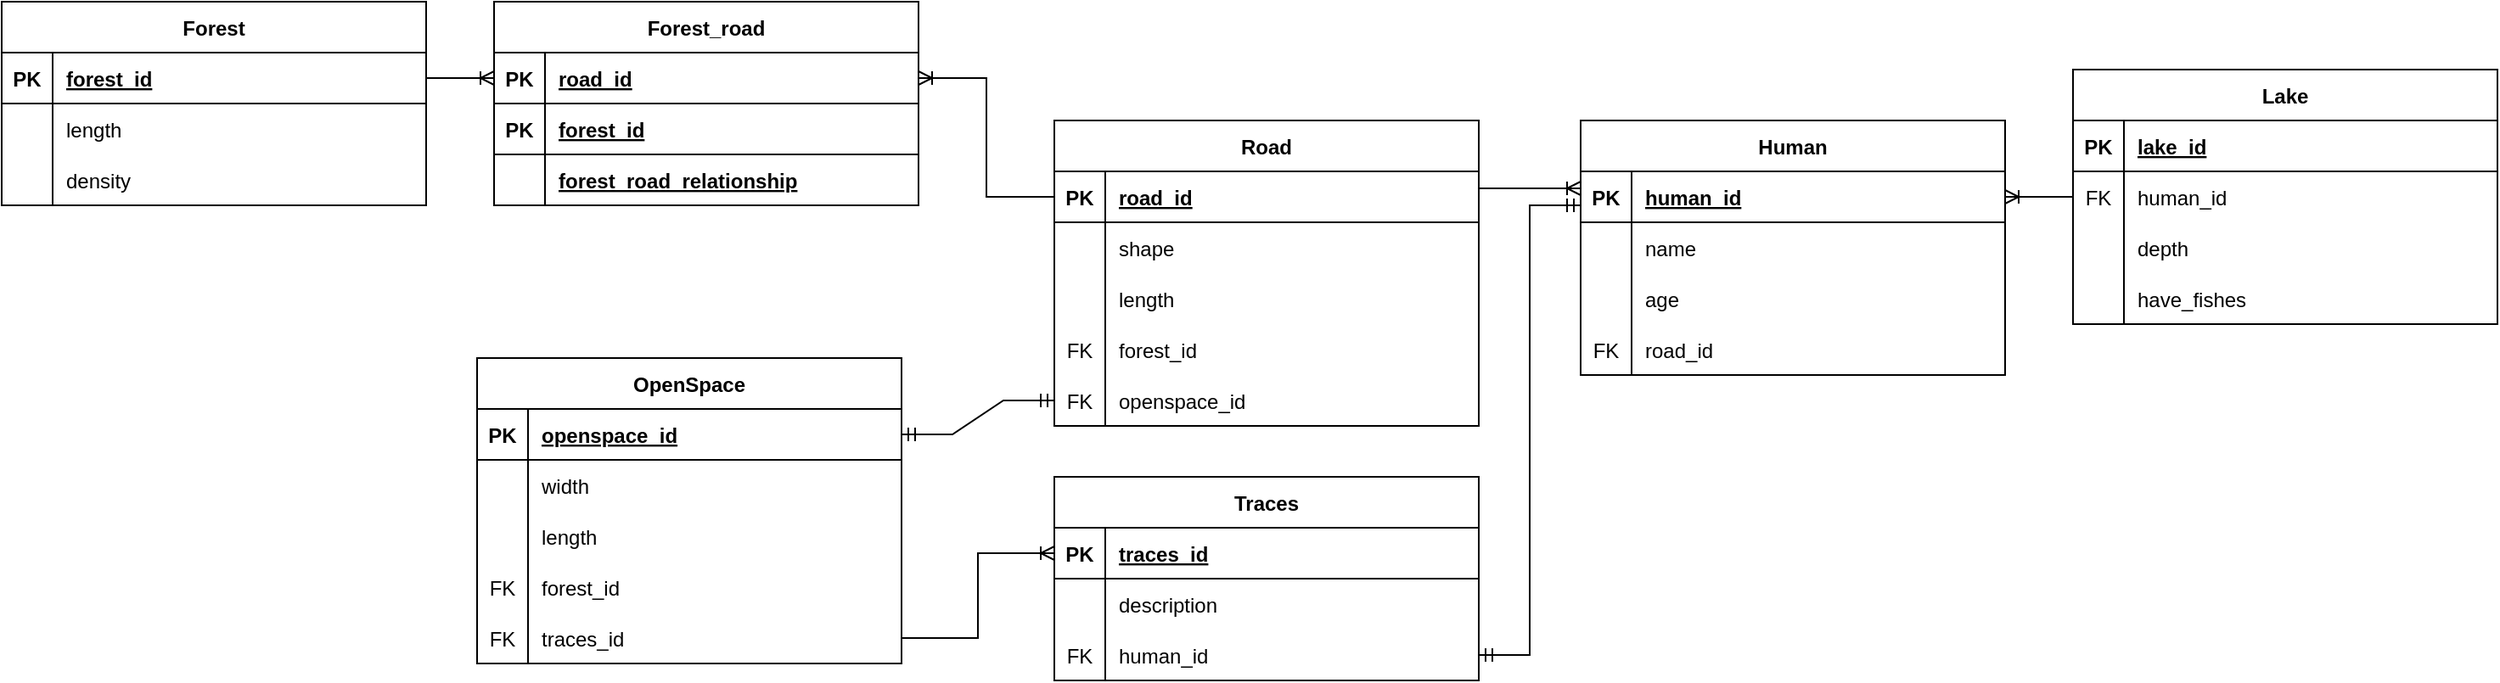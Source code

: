 <mxfile version="26.0.16">
  <diagram id="R2lEEEUBdFMjLlhIrx00" name="Page-1">
    <mxGraphModel dx="1805" dy="594" grid="1" gridSize="10" guides="1" tooltips="1" connect="1" arrows="1" fold="1" page="1" pageScale="1" pageWidth="850" pageHeight="1100" math="0" shadow="0" extFonts="Permanent Marker^https://fonts.googleapis.com/css?family=Permanent+Marker">
      <root>
        <mxCell id="0" />
        <mxCell id="1" parent="0" />
        <mxCell id="C-vyLk0tnHw3VtMMgP7b-2" value="Human" style="shape=table;startSize=30;container=1;collapsible=1;childLayout=tableLayout;fixedRows=1;rowLines=0;fontStyle=1;align=center;resizeLast=1;" parent="1" vertex="1">
          <mxGeometry x="320" y="150" width="250" height="150" as="geometry">
            <mxRectangle x="440" y="100" width="80" height="30" as="alternateBounds" />
          </mxGeometry>
        </mxCell>
        <mxCell id="C-vyLk0tnHw3VtMMgP7b-3" value="" style="shape=partialRectangle;collapsible=0;dropTarget=0;pointerEvents=0;fillColor=none;points=[[0,0.5],[1,0.5]];portConstraint=eastwest;top=0;left=0;right=0;bottom=1;" parent="C-vyLk0tnHw3VtMMgP7b-2" vertex="1">
          <mxGeometry y="30" width="250" height="30" as="geometry" />
        </mxCell>
        <mxCell id="C-vyLk0tnHw3VtMMgP7b-4" value="PK" style="shape=partialRectangle;overflow=hidden;connectable=0;fillColor=none;top=0;left=0;bottom=0;right=0;fontStyle=1;" parent="C-vyLk0tnHw3VtMMgP7b-3" vertex="1">
          <mxGeometry width="30" height="30" as="geometry">
            <mxRectangle width="30" height="30" as="alternateBounds" />
          </mxGeometry>
        </mxCell>
        <mxCell id="C-vyLk0tnHw3VtMMgP7b-5" value="human_id" style="shape=partialRectangle;overflow=hidden;connectable=0;fillColor=none;top=0;left=0;bottom=0;right=0;align=left;spacingLeft=6;fontStyle=5;" parent="C-vyLk0tnHw3VtMMgP7b-3" vertex="1">
          <mxGeometry x="30" width="220" height="30" as="geometry">
            <mxRectangle width="220" height="30" as="alternateBounds" />
          </mxGeometry>
        </mxCell>
        <mxCell id="C-vyLk0tnHw3VtMMgP7b-6" value="" style="shape=partialRectangle;collapsible=0;dropTarget=0;pointerEvents=0;fillColor=none;points=[[0,0.5],[1,0.5]];portConstraint=eastwest;top=0;left=0;right=0;bottom=0;" parent="C-vyLk0tnHw3VtMMgP7b-2" vertex="1">
          <mxGeometry y="60" width="250" height="30" as="geometry" />
        </mxCell>
        <mxCell id="C-vyLk0tnHw3VtMMgP7b-7" value="" style="shape=partialRectangle;overflow=hidden;connectable=0;fillColor=none;top=0;left=0;bottom=0;right=0;" parent="C-vyLk0tnHw3VtMMgP7b-6" vertex="1">
          <mxGeometry width="30" height="30" as="geometry">
            <mxRectangle width="30" height="30" as="alternateBounds" />
          </mxGeometry>
        </mxCell>
        <mxCell id="C-vyLk0tnHw3VtMMgP7b-8" value="name" style="shape=partialRectangle;overflow=hidden;connectable=0;fillColor=none;top=0;left=0;bottom=0;right=0;align=left;spacingLeft=6;" parent="C-vyLk0tnHw3VtMMgP7b-6" vertex="1">
          <mxGeometry x="30" width="220" height="30" as="geometry">
            <mxRectangle width="220" height="30" as="alternateBounds" />
          </mxGeometry>
        </mxCell>
        <mxCell id="wgw3XEHRghm4xIAMHlVg-36" style="shape=partialRectangle;collapsible=0;dropTarget=0;pointerEvents=0;fillColor=none;points=[[0,0.5],[1,0.5]];portConstraint=eastwest;top=0;left=0;right=0;bottom=0;" vertex="1" parent="C-vyLk0tnHw3VtMMgP7b-2">
          <mxGeometry y="90" width="250" height="30" as="geometry" />
        </mxCell>
        <mxCell id="wgw3XEHRghm4xIAMHlVg-37" style="shape=partialRectangle;overflow=hidden;connectable=0;fillColor=none;top=0;left=0;bottom=0;right=0;" vertex="1" parent="wgw3XEHRghm4xIAMHlVg-36">
          <mxGeometry width="30" height="30" as="geometry">
            <mxRectangle width="30" height="30" as="alternateBounds" />
          </mxGeometry>
        </mxCell>
        <mxCell id="wgw3XEHRghm4xIAMHlVg-38" value="age" style="shape=partialRectangle;overflow=hidden;connectable=0;fillColor=none;top=0;left=0;bottom=0;right=0;align=left;spacingLeft=6;" vertex="1" parent="wgw3XEHRghm4xIAMHlVg-36">
          <mxGeometry x="30" width="220" height="30" as="geometry">
            <mxRectangle width="220" height="30" as="alternateBounds" />
          </mxGeometry>
        </mxCell>
        <mxCell id="jNZUZOaZh4PWZX3qbVoP-4" style="shape=partialRectangle;collapsible=0;dropTarget=0;pointerEvents=0;fillColor=none;points=[[0,0.5],[1,0.5]];portConstraint=eastwest;top=0;left=0;right=0;bottom=0;" parent="C-vyLk0tnHw3VtMMgP7b-2" vertex="1">
          <mxGeometry y="120" width="250" height="30" as="geometry" />
        </mxCell>
        <mxCell id="jNZUZOaZh4PWZX3qbVoP-5" value="FK" style="shape=partialRectangle;overflow=hidden;connectable=0;fillColor=none;top=0;left=0;bottom=0;right=0;" parent="jNZUZOaZh4PWZX3qbVoP-4" vertex="1">
          <mxGeometry width="30" height="30" as="geometry">
            <mxRectangle width="30" height="30" as="alternateBounds" />
          </mxGeometry>
        </mxCell>
        <mxCell id="jNZUZOaZh4PWZX3qbVoP-6" value="road_id" style="shape=partialRectangle;overflow=hidden;connectable=0;fillColor=none;top=0;left=0;bottom=0;right=0;align=left;spacingLeft=6;" parent="jNZUZOaZh4PWZX3qbVoP-4" vertex="1">
          <mxGeometry x="30" width="220" height="30" as="geometry">
            <mxRectangle width="220" height="30" as="alternateBounds" />
          </mxGeometry>
        </mxCell>
        <mxCell id="jNZUZOaZh4PWZX3qbVoP-7" value="Forest" style="shape=table;startSize=30;container=1;collapsible=1;childLayout=tableLayout;fixedRows=1;rowLines=0;fontStyle=1;align=center;resizeLast=1;" parent="1" vertex="1">
          <mxGeometry x="-610" y="80" width="250" height="120" as="geometry">
            <mxRectangle x="440" y="100" width="80" height="30" as="alternateBounds" />
          </mxGeometry>
        </mxCell>
        <mxCell id="jNZUZOaZh4PWZX3qbVoP-8" value="" style="shape=partialRectangle;collapsible=0;dropTarget=0;pointerEvents=0;fillColor=none;points=[[0,0.5],[1,0.5]];portConstraint=eastwest;top=0;left=0;right=0;bottom=1;" parent="jNZUZOaZh4PWZX3qbVoP-7" vertex="1">
          <mxGeometry y="30" width="250" height="30" as="geometry" />
        </mxCell>
        <mxCell id="jNZUZOaZh4PWZX3qbVoP-9" value="PK" style="shape=partialRectangle;overflow=hidden;connectable=0;fillColor=none;top=0;left=0;bottom=0;right=0;fontStyle=1;" parent="jNZUZOaZh4PWZX3qbVoP-8" vertex="1">
          <mxGeometry width="30" height="30" as="geometry">
            <mxRectangle width="30" height="30" as="alternateBounds" />
          </mxGeometry>
        </mxCell>
        <mxCell id="jNZUZOaZh4PWZX3qbVoP-10" value="forest_id" style="shape=partialRectangle;overflow=hidden;connectable=0;fillColor=none;top=0;left=0;bottom=0;right=0;align=left;spacingLeft=6;fontStyle=5;" parent="jNZUZOaZh4PWZX3qbVoP-8" vertex="1">
          <mxGeometry x="30" width="220" height="30" as="geometry">
            <mxRectangle width="220" height="30" as="alternateBounds" />
          </mxGeometry>
        </mxCell>
        <mxCell id="jNZUZOaZh4PWZX3qbVoP-11" value="" style="shape=partialRectangle;collapsible=0;dropTarget=0;pointerEvents=0;fillColor=none;points=[[0,0.5],[1,0.5]];portConstraint=eastwest;top=0;left=0;right=0;bottom=0;" parent="jNZUZOaZh4PWZX3qbVoP-7" vertex="1">
          <mxGeometry y="60" width="250" height="30" as="geometry" />
        </mxCell>
        <mxCell id="jNZUZOaZh4PWZX3qbVoP-12" value="" style="shape=partialRectangle;overflow=hidden;connectable=0;fillColor=none;top=0;left=0;bottom=0;right=0;" parent="jNZUZOaZh4PWZX3qbVoP-11" vertex="1">
          <mxGeometry width="30" height="30" as="geometry">
            <mxRectangle width="30" height="30" as="alternateBounds" />
          </mxGeometry>
        </mxCell>
        <mxCell id="jNZUZOaZh4PWZX3qbVoP-13" value="length" style="shape=partialRectangle;overflow=hidden;connectable=0;fillColor=none;top=0;left=0;bottom=0;right=0;align=left;spacingLeft=6;" parent="jNZUZOaZh4PWZX3qbVoP-11" vertex="1">
          <mxGeometry x="30" width="220" height="30" as="geometry">
            <mxRectangle width="220" height="30" as="alternateBounds" />
          </mxGeometry>
        </mxCell>
        <mxCell id="jNZUZOaZh4PWZX3qbVoP-14" value="" style="shape=partialRectangle;collapsible=0;dropTarget=0;pointerEvents=0;fillColor=none;points=[[0,0.5],[1,0.5]];portConstraint=eastwest;top=0;left=0;right=0;bottom=0;" parent="jNZUZOaZh4PWZX3qbVoP-7" vertex="1">
          <mxGeometry y="90" width="250" height="30" as="geometry" />
        </mxCell>
        <mxCell id="jNZUZOaZh4PWZX3qbVoP-15" value="" style="shape=partialRectangle;overflow=hidden;connectable=0;fillColor=none;top=0;left=0;bottom=0;right=0;" parent="jNZUZOaZh4PWZX3qbVoP-14" vertex="1">
          <mxGeometry width="30" height="30" as="geometry">
            <mxRectangle width="30" height="30" as="alternateBounds" />
          </mxGeometry>
        </mxCell>
        <mxCell id="jNZUZOaZh4PWZX3qbVoP-16" value="density" style="shape=partialRectangle;overflow=hidden;connectable=0;fillColor=none;top=0;left=0;bottom=0;right=0;align=left;spacingLeft=6;" parent="jNZUZOaZh4PWZX3qbVoP-14" vertex="1">
          <mxGeometry x="30" width="220" height="30" as="geometry">
            <mxRectangle width="220" height="30" as="alternateBounds" />
          </mxGeometry>
        </mxCell>
        <mxCell id="jNZUZOaZh4PWZX3qbVoP-20" value="Lake" style="shape=table;startSize=30;container=1;collapsible=1;childLayout=tableLayout;fixedRows=1;rowLines=0;fontStyle=1;align=center;resizeLast=1;" parent="1" vertex="1">
          <mxGeometry x="610" y="120" width="250" height="150" as="geometry">
            <mxRectangle x="440" y="100" width="80" height="30" as="alternateBounds" />
          </mxGeometry>
        </mxCell>
        <mxCell id="jNZUZOaZh4PWZX3qbVoP-21" value="" style="shape=partialRectangle;collapsible=0;dropTarget=0;pointerEvents=0;fillColor=none;points=[[0,0.5],[1,0.5]];portConstraint=eastwest;top=0;left=0;right=0;bottom=1;" parent="jNZUZOaZh4PWZX3qbVoP-20" vertex="1">
          <mxGeometry y="30" width="250" height="30" as="geometry" />
        </mxCell>
        <mxCell id="jNZUZOaZh4PWZX3qbVoP-22" value="PK" style="shape=partialRectangle;overflow=hidden;connectable=0;fillColor=none;top=0;left=0;bottom=0;right=0;fontStyle=1;" parent="jNZUZOaZh4PWZX3qbVoP-21" vertex="1">
          <mxGeometry width="30" height="30" as="geometry">
            <mxRectangle width="30" height="30" as="alternateBounds" />
          </mxGeometry>
        </mxCell>
        <mxCell id="jNZUZOaZh4PWZX3qbVoP-23" value="lake_id" style="shape=partialRectangle;overflow=hidden;connectable=0;fillColor=none;top=0;left=0;bottom=0;right=0;align=left;spacingLeft=6;fontStyle=5;" parent="jNZUZOaZh4PWZX3qbVoP-21" vertex="1">
          <mxGeometry x="30" width="220" height="30" as="geometry">
            <mxRectangle width="220" height="30" as="alternateBounds" />
          </mxGeometry>
        </mxCell>
        <mxCell id="jNZUZOaZh4PWZX3qbVoP-27" value="" style="shape=partialRectangle;collapsible=0;dropTarget=0;pointerEvents=0;fillColor=none;points=[[0,0.5],[1,0.5]];portConstraint=eastwest;top=0;left=0;right=0;bottom=0;" parent="jNZUZOaZh4PWZX3qbVoP-20" vertex="1">
          <mxGeometry y="60" width="250" height="30" as="geometry" />
        </mxCell>
        <mxCell id="jNZUZOaZh4PWZX3qbVoP-28" value="FK" style="shape=partialRectangle;overflow=hidden;connectable=0;fillColor=none;top=0;left=0;bottom=0;right=0;" parent="jNZUZOaZh4PWZX3qbVoP-27" vertex="1">
          <mxGeometry width="30" height="30" as="geometry">
            <mxRectangle width="30" height="30" as="alternateBounds" />
          </mxGeometry>
        </mxCell>
        <mxCell id="jNZUZOaZh4PWZX3qbVoP-29" value="human_id" style="shape=partialRectangle;overflow=hidden;connectable=0;fillColor=none;top=0;left=0;bottom=0;right=0;align=left;spacingLeft=6;" parent="jNZUZOaZh4PWZX3qbVoP-27" vertex="1">
          <mxGeometry x="30" width="220" height="30" as="geometry">
            <mxRectangle width="220" height="30" as="alternateBounds" />
          </mxGeometry>
        </mxCell>
        <mxCell id="wgw3XEHRghm4xIAMHlVg-24" style="shape=partialRectangle;collapsible=0;dropTarget=0;pointerEvents=0;fillColor=none;points=[[0,0.5],[1,0.5]];portConstraint=eastwest;top=0;left=0;right=0;bottom=0;" vertex="1" parent="jNZUZOaZh4PWZX3qbVoP-20">
          <mxGeometry y="90" width="250" height="30" as="geometry" />
        </mxCell>
        <mxCell id="wgw3XEHRghm4xIAMHlVg-25" style="shape=partialRectangle;overflow=hidden;connectable=0;fillColor=none;top=0;left=0;bottom=0;right=0;" vertex="1" parent="wgw3XEHRghm4xIAMHlVg-24">
          <mxGeometry width="30" height="30" as="geometry">
            <mxRectangle width="30" height="30" as="alternateBounds" />
          </mxGeometry>
        </mxCell>
        <mxCell id="wgw3XEHRghm4xIAMHlVg-26" value="depth" style="shape=partialRectangle;overflow=hidden;connectable=0;fillColor=none;top=0;left=0;bottom=0;right=0;align=left;spacingLeft=6;" vertex="1" parent="wgw3XEHRghm4xIAMHlVg-24">
          <mxGeometry x="30" width="220" height="30" as="geometry">
            <mxRectangle width="220" height="30" as="alternateBounds" />
          </mxGeometry>
        </mxCell>
        <mxCell id="wgw3XEHRghm4xIAMHlVg-33" style="shape=partialRectangle;collapsible=0;dropTarget=0;pointerEvents=0;fillColor=none;points=[[0,0.5],[1,0.5]];portConstraint=eastwest;top=0;left=0;right=0;bottom=0;" vertex="1" parent="jNZUZOaZh4PWZX3qbVoP-20">
          <mxGeometry y="120" width="250" height="30" as="geometry" />
        </mxCell>
        <mxCell id="wgw3XEHRghm4xIAMHlVg-34" style="shape=partialRectangle;overflow=hidden;connectable=0;fillColor=none;top=0;left=0;bottom=0;right=0;" vertex="1" parent="wgw3XEHRghm4xIAMHlVg-33">
          <mxGeometry width="30" height="30" as="geometry">
            <mxRectangle width="30" height="30" as="alternateBounds" />
          </mxGeometry>
        </mxCell>
        <mxCell id="wgw3XEHRghm4xIAMHlVg-35" value="have_fishes" style="shape=partialRectangle;overflow=hidden;connectable=0;fillColor=none;top=0;left=0;bottom=0;right=0;align=left;spacingLeft=6;" vertex="1" parent="wgw3XEHRghm4xIAMHlVg-33">
          <mxGeometry x="30" width="220" height="30" as="geometry">
            <mxRectangle width="220" height="30" as="alternateBounds" />
          </mxGeometry>
        </mxCell>
        <mxCell id="jNZUZOaZh4PWZX3qbVoP-30" value="Road" style="shape=table;startSize=30;container=1;collapsible=1;childLayout=tableLayout;fixedRows=1;rowLines=0;fontStyle=1;align=center;resizeLast=1;" parent="1" vertex="1">
          <mxGeometry x="10" y="150" width="250" height="180" as="geometry">
            <mxRectangle x="440" y="100" width="80" height="30" as="alternateBounds" />
          </mxGeometry>
        </mxCell>
        <mxCell id="jNZUZOaZh4PWZX3qbVoP-31" value="" style="shape=partialRectangle;collapsible=0;dropTarget=0;pointerEvents=0;fillColor=none;points=[[0,0.5],[1,0.5]];portConstraint=eastwest;top=0;left=0;right=0;bottom=1;" parent="jNZUZOaZh4PWZX3qbVoP-30" vertex="1">
          <mxGeometry y="30" width="250" height="30" as="geometry" />
        </mxCell>
        <mxCell id="jNZUZOaZh4PWZX3qbVoP-32" value="PK" style="shape=partialRectangle;overflow=hidden;connectable=0;fillColor=none;top=0;left=0;bottom=0;right=0;fontStyle=1;" parent="jNZUZOaZh4PWZX3qbVoP-31" vertex="1">
          <mxGeometry width="30" height="30" as="geometry">
            <mxRectangle width="30" height="30" as="alternateBounds" />
          </mxGeometry>
        </mxCell>
        <mxCell id="jNZUZOaZh4PWZX3qbVoP-33" value="road_id" style="shape=partialRectangle;overflow=hidden;connectable=0;fillColor=none;top=0;left=0;bottom=0;right=0;align=left;spacingLeft=6;fontStyle=5;" parent="jNZUZOaZh4PWZX3qbVoP-31" vertex="1">
          <mxGeometry x="30" width="220" height="30" as="geometry">
            <mxRectangle width="220" height="30" as="alternateBounds" />
          </mxGeometry>
        </mxCell>
        <mxCell id="jNZUZOaZh4PWZX3qbVoP-34" value="" style="shape=partialRectangle;collapsible=0;dropTarget=0;pointerEvents=0;fillColor=none;points=[[0,0.5],[1,0.5]];portConstraint=eastwest;top=0;left=0;right=0;bottom=0;" parent="jNZUZOaZh4PWZX3qbVoP-30" vertex="1">
          <mxGeometry y="60" width="250" height="30" as="geometry" />
        </mxCell>
        <mxCell id="jNZUZOaZh4PWZX3qbVoP-35" value="" style="shape=partialRectangle;overflow=hidden;connectable=0;fillColor=none;top=0;left=0;bottom=0;right=0;" parent="jNZUZOaZh4PWZX3qbVoP-34" vertex="1">
          <mxGeometry width="30" height="30" as="geometry">
            <mxRectangle width="30" height="30" as="alternateBounds" />
          </mxGeometry>
        </mxCell>
        <mxCell id="jNZUZOaZh4PWZX3qbVoP-36" value="shape" style="shape=partialRectangle;overflow=hidden;connectable=0;fillColor=none;top=0;left=0;bottom=0;right=0;align=left;spacingLeft=6;" parent="jNZUZOaZh4PWZX3qbVoP-34" vertex="1">
          <mxGeometry x="30" width="220" height="30" as="geometry">
            <mxRectangle width="220" height="30" as="alternateBounds" />
          </mxGeometry>
        </mxCell>
        <mxCell id="jNZUZOaZh4PWZX3qbVoP-37" value="" style="shape=partialRectangle;collapsible=0;dropTarget=0;pointerEvents=0;fillColor=none;points=[[0,0.5],[1,0.5]];portConstraint=eastwest;top=0;left=0;right=0;bottom=0;" parent="jNZUZOaZh4PWZX3qbVoP-30" vertex="1">
          <mxGeometry y="90" width="250" height="30" as="geometry" />
        </mxCell>
        <mxCell id="jNZUZOaZh4PWZX3qbVoP-38" value="" style="shape=partialRectangle;overflow=hidden;connectable=0;fillColor=none;top=0;left=0;bottom=0;right=0;" parent="jNZUZOaZh4PWZX3qbVoP-37" vertex="1">
          <mxGeometry width="30" height="30" as="geometry">
            <mxRectangle width="30" height="30" as="alternateBounds" />
          </mxGeometry>
        </mxCell>
        <mxCell id="jNZUZOaZh4PWZX3qbVoP-39" value="length" style="shape=partialRectangle;overflow=hidden;connectable=0;fillColor=none;top=0;left=0;bottom=0;right=0;align=left;spacingLeft=6;" parent="jNZUZOaZh4PWZX3qbVoP-37" vertex="1">
          <mxGeometry x="30" width="220" height="30" as="geometry">
            <mxRectangle width="220" height="30" as="alternateBounds" />
          </mxGeometry>
        </mxCell>
        <mxCell id="jNZUZOaZh4PWZX3qbVoP-40" style="shape=partialRectangle;collapsible=0;dropTarget=0;pointerEvents=0;fillColor=none;points=[[0,0.5],[1,0.5]];portConstraint=eastwest;top=0;left=0;right=0;bottom=0;" parent="jNZUZOaZh4PWZX3qbVoP-30" vertex="1">
          <mxGeometry y="120" width="250" height="30" as="geometry" />
        </mxCell>
        <mxCell id="jNZUZOaZh4PWZX3qbVoP-41" value="FK" style="shape=partialRectangle;overflow=hidden;connectable=0;fillColor=none;top=0;left=0;bottom=0;right=0;" parent="jNZUZOaZh4PWZX3qbVoP-40" vertex="1">
          <mxGeometry width="30" height="30" as="geometry">
            <mxRectangle width="30" height="30" as="alternateBounds" />
          </mxGeometry>
        </mxCell>
        <mxCell id="jNZUZOaZh4PWZX3qbVoP-42" value="forest_id" style="shape=partialRectangle;overflow=hidden;connectable=0;fillColor=none;top=0;left=0;bottom=0;right=0;align=left;spacingLeft=6;" parent="jNZUZOaZh4PWZX3qbVoP-40" vertex="1">
          <mxGeometry x="30" width="220" height="30" as="geometry">
            <mxRectangle width="220" height="30" as="alternateBounds" />
          </mxGeometry>
        </mxCell>
        <mxCell id="jNZUZOaZh4PWZX3qbVoP-46" style="shape=partialRectangle;collapsible=0;dropTarget=0;pointerEvents=0;fillColor=none;points=[[0,0.5],[1,0.5]];portConstraint=eastwest;top=0;left=0;right=0;bottom=0;" parent="jNZUZOaZh4PWZX3qbVoP-30" vertex="1">
          <mxGeometry y="150" width="250" height="30" as="geometry" />
        </mxCell>
        <mxCell id="jNZUZOaZh4PWZX3qbVoP-47" value="FK" style="shape=partialRectangle;overflow=hidden;connectable=0;fillColor=none;top=0;left=0;bottom=0;right=0;" parent="jNZUZOaZh4PWZX3qbVoP-46" vertex="1">
          <mxGeometry width="30" height="30" as="geometry">
            <mxRectangle width="30" height="30" as="alternateBounds" />
          </mxGeometry>
        </mxCell>
        <mxCell id="jNZUZOaZh4PWZX3qbVoP-48" value="openspace_id" style="shape=partialRectangle;overflow=hidden;connectable=0;fillColor=none;top=0;left=0;bottom=0;right=0;align=left;spacingLeft=6;" parent="jNZUZOaZh4PWZX3qbVoP-46" vertex="1">
          <mxGeometry x="30" width="220" height="30" as="geometry">
            <mxRectangle width="220" height="30" as="alternateBounds" />
          </mxGeometry>
        </mxCell>
        <mxCell id="jNZUZOaZh4PWZX3qbVoP-49" value="OpenSpace" style="shape=table;startSize=30;container=1;collapsible=1;childLayout=tableLayout;fixedRows=1;rowLines=0;fontStyle=1;align=center;resizeLast=1;" parent="1" vertex="1">
          <mxGeometry x="-330" y="290" width="250" height="180" as="geometry">
            <mxRectangle x="440" y="100" width="80" height="30" as="alternateBounds" />
          </mxGeometry>
        </mxCell>
        <mxCell id="jNZUZOaZh4PWZX3qbVoP-50" value="" style="shape=partialRectangle;collapsible=0;dropTarget=0;pointerEvents=0;fillColor=none;points=[[0,0.5],[1,0.5]];portConstraint=eastwest;top=0;left=0;right=0;bottom=1;" parent="jNZUZOaZh4PWZX3qbVoP-49" vertex="1">
          <mxGeometry y="30" width="250" height="30" as="geometry" />
        </mxCell>
        <mxCell id="jNZUZOaZh4PWZX3qbVoP-51" value="PK" style="shape=partialRectangle;overflow=hidden;connectable=0;fillColor=none;top=0;left=0;bottom=0;right=0;fontStyle=1;" parent="jNZUZOaZh4PWZX3qbVoP-50" vertex="1">
          <mxGeometry width="30" height="30" as="geometry">
            <mxRectangle width="30" height="30" as="alternateBounds" />
          </mxGeometry>
        </mxCell>
        <mxCell id="jNZUZOaZh4PWZX3qbVoP-52" value="openspace_id" style="shape=partialRectangle;overflow=hidden;connectable=0;fillColor=none;top=0;left=0;bottom=0;right=0;align=left;spacingLeft=6;fontStyle=5;" parent="jNZUZOaZh4PWZX3qbVoP-50" vertex="1">
          <mxGeometry x="30" width="220" height="30" as="geometry">
            <mxRectangle width="220" height="30" as="alternateBounds" />
          </mxGeometry>
        </mxCell>
        <mxCell id="jNZUZOaZh4PWZX3qbVoP-53" value="" style="shape=partialRectangle;collapsible=0;dropTarget=0;pointerEvents=0;fillColor=none;points=[[0,0.5],[1,0.5]];portConstraint=eastwest;top=0;left=0;right=0;bottom=0;" parent="jNZUZOaZh4PWZX3qbVoP-49" vertex="1">
          <mxGeometry y="60" width="250" height="30" as="geometry" />
        </mxCell>
        <mxCell id="jNZUZOaZh4PWZX3qbVoP-54" value="" style="shape=partialRectangle;overflow=hidden;connectable=0;fillColor=none;top=0;left=0;bottom=0;right=0;" parent="jNZUZOaZh4PWZX3qbVoP-53" vertex="1">
          <mxGeometry width="30" height="30" as="geometry">
            <mxRectangle width="30" height="30" as="alternateBounds" />
          </mxGeometry>
        </mxCell>
        <mxCell id="jNZUZOaZh4PWZX3qbVoP-55" value="width" style="shape=partialRectangle;overflow=hidden;connectable=0;fillColor=none;top=0;left=0;bottom=0;right=0;align=left;spacingLeft=6;" parent="jNZUZOaZh4PWZX3qbVoP-53" vertex="1">
          <mxGeometry x="30" width="220" height="30" as="geometry">
            <mxRectangle width="220" height="30" as="alternateBounds" />
          </mxGeometry>
        </mxCell>
        <mxCell id="jNZUZOaZh4PWZX3qbVoP-56" value="" style="shape=partialRectangle;collapsible=0;dropTarget=0;pointerEvents=0;fillColor=none;points=[[0,0.5],[1,0.5]];portConstraint=eastwest;top=0;left=0;right=0;bottom=0;" parent="jNZUZOaZh4PWZX3qbVoP-49" vertex="1">
          <mxGeometry y="90" width="250" height="30" as="geometry" />
        </mxCell>
        <mxCell id="jNZUZOaZh4PWZX3qbVoP-57" value="" style="shape=partialRectangle;overflow=hidden;connectable=0;fillColor=none;top=0;left=0;bottom=0;right=0;" parent="jNZUZOaZh4PWZX3qbVoP-56" vertex="1">
          <mxGeometry width="30" height="30" as="geometry">
            <mxRectangle width="30" height="30" as="alternateBounds" />
          </mxGeometry>
        </mxCell>
        <mxCell id="jNZUZOaZh4PWZX3qbVoP-58" value="length" style="shape=partialRectangle;overflow=hidden;connectable=0;fillColor=none;top=0;left=0;bottom=0;right=0;align=left;spacingLeft=6;" parent="jNZUZOaZh4PWZX3qbVoP-56" vertex="1">
          <mxGeometry x="30" width="220" height="30" as="geometry">
            <mxRectangle width="220" height="30" as="alternateBounds" />
          </mxGeometry>
        </mxCell>
        <mxCell id="jNZUZOaZh4PWZX3qbVoP-59" style="shape=partialRectangle;collapsible=0;dropTarget=0;pointerEvents=0;fillColor=none;points=[[0,0.5],[1,0.5]];portConstraint=eastwest;top=0;left=0;right=0;bottom=0;" parent="jNZUZOaZh4PWZX3qbVoP-49" vertex="1">
          <mxGeometry y="120" width="250" height="30" as="geometry" />
        </mxCell>
        <mxCell id="jNZUZOaZh4PWZX3qbVoP-60" value="FK" style="shape=partialRectangle;overflow=hidden;connectable=0;fillColor=none;top=0;left=0;bottom=0;right=0;" parent="jNZUZOaZh4PWZX3qbVoP-59" vertex="1">
          <mxGeometry width="30" height="30" as="geometry">
            <mxRectangle width="30" height="30" as="alternateBounds" />
          </mxGeometry>
        </mxCell>
        <mxCell id="jNZUZOaZh4PWZX3qbVoP-61" value="forest_id" style="shape=partialRectangle;overflow=hidden;connectable=0;fillColor=none;top=0;left=0;bottom=0;right=0;align=left;spacingLeft=6;" parent="jNZUZOaZh4PWZX3qbVoP-59" vertex="1">
          <mxGeometry x="30" width="220" height="30" as="geometry">
            <mxRectangle width="220" height="30" as="alternateBounds" />
          </mxGeometry>
        </mxCell>
        <mxCell id="jNZUZOaZh4PWZX3qbVoP-65" style="shape=partialRectangle;collapsible=0;dropTarget=0;pointerEvents=0;fillColor=none;points=[[0,0.5],[1,0.5]];portConstraint=eastwest;top=0;left=0;right=0;bottom=0;" parent="jNZUZOaZh4PWZX3qbVoP-49" vertex="1">
          <mxGeometry y="150" width="250" height="30" as="geometry" />
        </mxCell>
        <mxCell id="jNZUZOaZh4PWZX3qbVoP-66" value="FK" style="shape=partialRectangle;overflow=hidden;connectable=0;fillColor=none;top=0;left=0;bottom=0;right=0;" parent="jNZUZOaZh4PWZX3qbVoP-65" vertex="1">
          <mxGeometry width="30" height="30" as="geometry">
            <mxRectangle width="30" height="30" as="alternateBounds" />
          </mxGeometry>
        </mxCell>
        <mxCell id="jNZUZOaZh4PWZX3qbVoP-67" value="traces_id" style="shape=partialRectangle;overflow=hidden;connectable=0;fillColor=none;top=0;left=0;bottom=0;right=0;align=left;spacingLeft=6;" parent="jNZUZOaZh4PWZX3qbVoP-65" vertex="1">
          <mxGeometry x="30" width="220" height="30" as="geometry">
            <mxRectangle width="220" height="30" as="alternateBounds" />
          </mxGeometry>
        </mxCell>
        <mxCell id="wgw3XEHRghm4xIAMHlVg-28" style="edgeStyle=orthogonalEdgeStyle;rounded=0;orthogonalLoop=1;jettySize=auto;html=1;entryX=1;entryY=0.5;entryDx=0;entryDy=0;startArrow=ERoneToMany;startFill=0;endArrow=none;exitX=0;exitY=0.5;exitDx=0;exitDy=0;" edge="1" parent="1" source="jNZUZOaZh4PWZX3qbVoP-69" target="jNZUZOaZh4PWZX3qbVoP-65">
          <mxGeometry relative="1" as="geometry" />
        </mxCell>
        <mxCell id="jNZUZOaZh4PWZX3qbVoP-68" value="Traces" style="shape=table;startSize=30;container=1;collapsible=1;childLayout=tableLayout;fixedRows=1;rowLines=0;fontStyle=1;align=center;resizeLast=1;" parent="1" vertex="1">
          <mxGeometry x="10" y="360" width="250" height="120" as="geometry">
            <mxRectangle x="440" y="100" width="80" height="30" as="alternateBounds" />
          </mxGeometry>
        </mxCell>
        <mxCell id="jNZUZOaZh4PWZX3qbVoP-69" value="" style="shape=partialRectangle;collapsible=0;dropTarget=0;pointerEvents=0;fillColor=none;points=[[0,0.5],[1,0.5]];portConstraint=eastwest;top=0;left=0;right=0;bottom=1;" parent="jNZUZOaZh4PWZX3qbVoP-68" vertex="1">
          <mxGeometry y="30" width="250" height="30" as="geometry" />
        </mxCell>
        <mxCell id="jNZUZOaZh4PWZX3qbVoP-70" value="PK" style="shape=partialRectangle;overflow=hidden;connectable=0;fillColor=none;top=0;left=0;bottom=0;right=0;fontStyle=1;" parent="jNZUZOaZh4PWZX3qbVoP-69" vertex="1">
          <mxGeometry width="30" height="30" as="geometry">
            <mxRectangle width="30" height="30" as="alternateBounds" />
          </mxGeometry>
        </mxCell>
        <mxCell id="jNZUZOaZh4PWZX3qbVoP-71" value="traces_id" style="shape=partialRectangle;overflow=hidden;connectable=0;fillColor=none;top=0;left=0;bottom=0;right=0;align=left;spacingLeft=6;fontStyle=5;" parent="jNZUZOaZh4PWZX3qbVoP-69" vertex="1">
          <mxGeometry x="30" width="220" height="30" as="geometry">
            <mxRectangle width="220" height="30" as="alternateBounds" />
          </mxGeometry>
        </mxCell>
        <mxCell id="jNZUZOaZh4PWZX3qbVoP-72" value="" style="shape=partialRectangle;collapsible=0;dropTarget=0;pointerEvents=0;fillColor=none;points=[[0,0.5],[1,0.5]];portConstraint=eastwest;top=0;left=0;right=0;bottom=0;" parent="jNZUZOaZh4PWZX3qbVoP-68" vertex="1">
          <mxGeometry y="60" width="250" height="30" as="geometry" />
        </mxCell>
        <mxCell id="jNZUZOaZh4PWZX3qbVoP-73" value="" style="shape=partialRectangle;overflow=hidden;connectable=0;fillColor=none;top=0;left=0;bottom=0;right=0;" parent="jNZUZOaZh4PWZX3qbVoP-72" vertex="1">
          <mxGeometry width="30" height="30" as="geometry">
            <mxRectangle width="30" height="30" as="alternateBounds" />
          </mxGeometry>
        </mxCell>
        <mxCell id="jNZUZOaZh4PWZX3qbVoP-74" value="description" style="shape=partialRectangle;overflow=hidden;connectable=0;fillColor=none;top=0;left=0;bottom=0;right=0;align=left;spacingLeft=6;" parent="jNZUZOaZh4PWZX3qbVoP-72" vertex="1">
          <mxGeometry x="30" width="220" height="30" as="geometry">
            <mxRectangle width="220" height="30" as="alternateBounds" />
          </mxGeometry>
        </mxCell>
        <mxCell id="wgw3XEHRghm4xIAMHlVg-29" style="shape=partialRectangle;collapsible=0;dropTarget=0;pointerEvents=0;fillColor=none;points=[[0,0.5],[1,0.5]];portConstraint=eastwest;top=0;left=0;right=0;bottom=0;" vertex="1" parent="jNZUZOaZh4PWZX3qbVoP-68">
          <mxGeometry y="90" width="250" height="30" as="geometry" />
        </mxCell>
        <mxCell id="wgw3XEHRghm4xIAMHlVg-30" value="FK" style="shape=partialRectangle;overflow=hidden;connectable=0;fillColor=none;top=0;left=0;bottom=0;right=0;" vertex="1" parent="wgw3XEHRghm4xIAMHlVg-29">
          <mxGeometry width="30" height="30" as="geometry">
            <mxRectangle width="30" height="30" as="alternateBounds" />
          </mxGeometry>
        </mxCell>
        <mxCell id="wgw3XEHRghm4xIAMHlVg-31" value="human_id" style="shape=partialRectangle;overflow=hidden;connectable=0;fillColor=none;top=0;left=0;bottom=0;right=0;align=left;spacingLeft=6;" vertex="1" parent="wgw3XEHRghm4xIAMHlVg-29">
          <mxGeometry x="30" width="220" height="30" as="geometry">
            <mxRectangle width="220" height="30" as="alternateBounds" />
          </mxGeometry>
        </mxCell>
        <mxCell id="wgw3XEHRghm4xIAMHlVg-1" value="" style="edgeStyle=entityRelationEdgeStyle;fontSize=12;html=1;endArrow=ERoneToMany;rounded=0;entryX=0;entryY=0.5;entryDx=0;entryDy=0;exitX=1;exitY=0.5;exitDx=0;exitDy=0;" edge="1" parent="1">
          <mxGeometry width="100" height="100" relative="1" as="geometry">
            <mxPoint x="260.0" y="190.0" as="sourcePoint" />
            <mxPoint x="320.0" y="190.0" as="targetPoint" />
          </mxGeometry>
        </mxCell>
        <mxCell id="wgw3XEHRghm4xIAMHlVg-2" value="" style="edgeStyle=entityRelationEdgeStyle;fontSize=12;html=1;endArrow=ERmandOne;startArrow=ERmandOne;rounded=0;exitX=1;exitY=0.5;exitDx=0;exitDy=0;entryX=0;entryY=0.5;entryDx=0;entryDy=0;" edge="1" parent="1" source="jNZUZOaZh4PWZX3qbVoP-50" target="jNZUZOaZh4PWZX3qbVoP-46">
          <mxGeometry width="100" height="100" relative="1" as="geometry">
            <mxPoint x="230" y="470" as="sourcePoint" />
            <mxPoint x="330" y="370" as="targetPoint" />
          </mxGeometry>
        </mxCell>
        <mxCell id="wgw3XEHRghm4xIAMHlVg-3" value="Forest_road" style="shape=table;startSize=30;container=1;collapsible=1;childLayout=tableLayout;fixedRows=1;rowLines=0;fontStyle=1;align=center;resizeLast=1;" vertex="1" parent="1">
          <mxGeometry x="-320" y="80" width="250" height="120" as="geometry">
            <mxRectangle x="440" y="100" width="80" height="30" as="alternateBounds" />
          </mxGeometry>
        </mxCell>
        <mxCell id="wgw3XEHRghm4xIAMHlVg-4" value="" style="shape=partialRectangle;collapsible=0;dropTarget=0;pointerEvents=0;fillColor=none;points=[[0,0.5],[1,0.5]];portConstraint=eastwest;top=0;left=0;right=0;bottom=1;" vertex="1" parent="wgw3XEHRghm4xIAMHlVg-3">
          <mxGeometry y="30" width="250" height="30" as="geometry" />
        </mxCell>
        <mxCell id="wgw3XEHRghm4xIAMHlVg-5" value="PK" style="shape=partialRectangle;overflow=hidden;connectable=0;fillColor=none;top=0;left=0;bottom=0;right=0;fontStyle=1;" vertex="1" parent="wgw3XEHRghm4xIAMHlVg-4">
          <mxGeometry width="30" height="30" as="geometry">
            <mxRectangle width="30" height="30" as="alternateBounds" />
          </mxGeometry>
        </mxCell>
        <mxCell id="wgw3XEHRghm4xIAMHlVg-6" value="road_id" style="shape=partialRectangle;overflow=hidden;connectable=0;fillColor=none;top=0;left=0;bottom=0;right=0;align=left;spacingLeft=6;fontStyle=5;" vertex="1" parent="wgw3XEHRghm4xIAMHlVg-4">
          <mxGeometry x="30" width="220" height="30" as="geometry">
            <mxRectangle width="220" height="30" as="alternateBounds" />
          </mxGeometry>
        </mxCell>
        <mxCell id="wgw3XEHRghm4xIAMHlVg-42" style="shape=partialRectangle;collapsible=0;dropTarget=0;pointerEvents=0;fillColor=none;points=[[0,0.5],[1,0.5]];portConstraint=eastwest;top=0;left=0;right=0;bottom=1;" vertex="1" parent="wgw3XEHRghm4xIAMHlVg-3">
          <mxGeometry y="60" width="250" height="30" as="geometry" />
        </mxCell>
        <mxCell id="wgw3XEHRghm4xIAMHlVg-43" value="PK" style="shape=partialRectangle;overflow=hidden;connectable=0;fillColor=none;top=0;left=0;bottom=0;right=0;fontStyle=1;" vertex="1" parent="wgw3XEHRghm4xIAMHlVg-42">
          <mxGeometry width="30" height="30" as="geometry">
            <mxRectangle width="30" height="30" as="alternateBounds" />
          </mxGeometry>
        </mxCell>
        <mxCell id="wgw3XEHRghm4xIAMHlVg-44" value="forest_id" style="shape=partialRectangle;overflow=hidden;connectable=0;fillColor=none;top=0;left=0;bottom=0;right=0;align=left;spacingLeft=6;fontStyle=5;" vertex="1" parent="wgw3XEHRghm4xIAMHlVg-42">
          <mxGeometry x="30" width="220" height="30" as="geometry">
            <mxRectangle width="220" height="30" as="alternateBounds" />
          </mxGeometry>
        </mxCell>
        <mxCell id="wgw3XEHRghm4xIAMHlVg-39" style="shape=partialRectangle;collapsible=0;dropTarget=0;pointerEvents=0;fillColor=none;points=[[0,0.5],[1,0.5]];portConstraint=eastwest;top=0;left=0;right=0;bottom=1;" vertex="1" parent="wgw3XEHRghm4xIAMHlVg-3">
          <mxGeometry y="90" width="250" height="30" as="geometry" />
        </mxCell>
        <mxCell id="wgw3XEHRghm4xIAMHlVg-40" style="shape=partialRectangle;overflow=hidden;connectable=0;fillColor=none;top=0;left=0;bottom=0;right=0;fontStyle=1;" vertex="1" parent="wgw3XEHRghm4xIAMHlVg-39">
          <mxGeometry width="30" height="30" as="geometry">
            <mxRectangle width="30" height="30" as="alternateBounds" />
          </mxGeometry>
        </mxCell>
        <mxCell id="wgw3XEHRghm4xIAMHlVg-41" value="forest_road_relationship" style="shape=partialRectangle;overflow=hidden;connectable=0;fillColor=none;top=0;left=0;bottom=0;right=0;align=left;spacingLeft=6;fontStyle=5;" vertex="1" parent="wgw3XEHRghm4xIAMHlVg-39">
          <mxGeometry x="30" width="220" height="30" as="geometry">
            <mxRectangle width="220" height="30" as="alternateBounds" />
          </mxGeometry>
        </mxCell>
        <mxCell id="wgw3XEHRghm4xIAMHlVg-15" value="" style="edgeStyle=entityRelationEdgeStyle;fontSize=12;html=1;endArrow=ERoneToMany;rounded=0;exitX=1;exitY=0.5;exitDx=0;exitDy=0;entryX=0;entryY=0.5;entryDx=0;entryDy=0;" edge="1" parent="1" source="jNZUZOaZh4PWZX3qbVoP-8" target="wgw3XEHRghm4xIAMHlVg-4">
          <mxGeometry width="100" height="100" relative="1" as="geometry">
            <mxPoint x="-280" y="160" as="sourcePoint" />
            <mxPoint x="-180" y="60" as="targetPoint" />
          </mxGeometry>
        </mxCell>
        <mxCell id="wgw3XEHRghm4xIAMHlVg-19" style="edgeStyle=orthogonalEdgeStyle;rounded=0;orthogonalLoop=1;jettySize=auto;html=1;entryX=0;entryY=0.5;entryDx=0;entryDy=0;startArrow=ERoneToMany;startFill=0;endArrow=none;" edge="1" parent="1" source="wgw3XEHRghm4xIAMHlVg-4" target="jNZUZOaZh4PWZX3qbVoP-31">
          <mxGeometry relative="1" as="geometry" />
        </mxCell>
        <mxCell id="wgw3XEHRghm4xIAMHlVg-20" style="edgeStyle=orthogonalEdgeStyle;rounded=0;orthogonalLoop=1;jettySize=auto;html=1;entryX=1;entryY=0.5;entryDx=0;entryDy=0;endArrow=ERoneToMany;endFill=0;" edge="1" parent="1" source="jNZUZOaZh4PWZX3qbVoP-27" target="C-vyLk0tnHw3VtMMgP7b-3">
          <mxGeometry relative="1" as="geometry" />
        </mxCell>
        <mxCell id="wgw3XEHRghm4xIAMHlVg-32" value="" style="edgeStyle=entityRelationEdgeStyle;fontSize=12;html=1;endArrow=ERmandOne;startArrow=ERmandOne;rounded=0;exitX=1;exitY=0.5;exitDx=0;exitDy=0;" edge="1" parent="1" source="wgw3XEHRghm4xIAMHlVg-29">
          <mxGeometry width="100" height="100" relative="1" as="geometry">
            <mxPoint x="220" y="300" as="sourcePoint" />
            <mxPoint x="320" y="200" as="targetPoint" />
          </mxGeometry>
        </mxCell>
      </root>
    </mxGraphModel>
  </diagram>
</mxfile>
